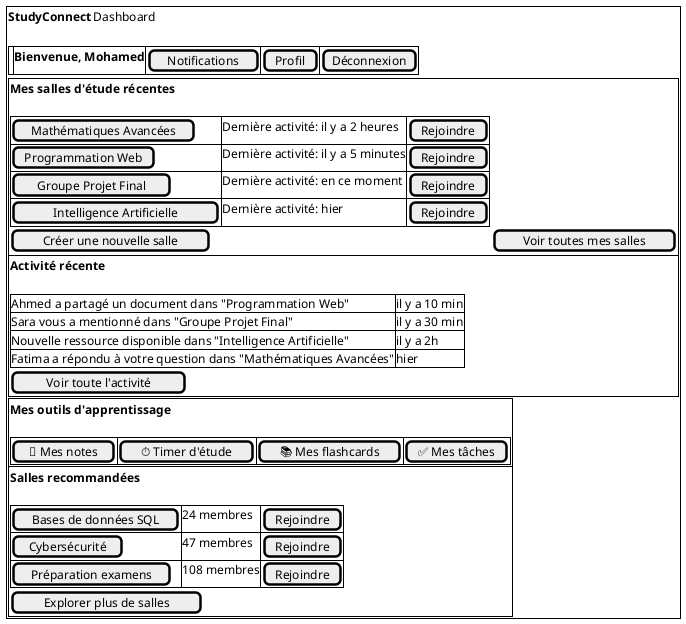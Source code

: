 @startuml chapterIII_ui_dashboard
skinparam backgroundColor white
skinparam handwritten false
skinparam defaultFontName Arial

salt
{
  {+
    {
      <b>StudyConnect | Dashboard
      .
    }
    
    {
      {#
        . | <b>Bienvenue, Mohamed | [Notifications] | [Profil] | [Déconnexion]
      }
    }
    
    {
      {#
        {
          <b>Mes salles d'étude récentes
          .
          {#
            [Mathématiques Avancées] | Dernière activité: il y a 2 heures | [Rejoindre]
            [Programmation Web] | Dernière activité: il y a 5 minutes | [Rejoindre]
            [Groupe Projet Final] | Dernière activité: en ce moment | [Rejoindre]
            [Intelligence Artificielle] | Dernière activité: hier | [Rejoindre]
          }
          [Créer une nouvelle salle] | [Voir toutes mes salles]
        }
        |
        {
          <b>Activité récente
          .
          {#
            Ahmed a partagé un document dans "Programmation Web" | il y a 10 min
            Sara vous a mentionné dans "Groupe Projet Final" | il y a 30 min
            Nouvelle ressource disponible dans "Intelligence Artificielle" | il y a 2h
            Fatima a répondu à votre question dans "Mathématiques Avancées" | hier
          }
          [Voir toute l'activité]
        }
      }
      
      {#
        {
          <b>Mes outils d'apprentissage
          .
          {#
            [📝 Mes notes] | [⏱️ Timer d'étude] | [📚 Mes flashcards] | [✅ Mes tâches]
          }
        }
        |
        {
          <b>Salles recommandées
          .
          {#
            [Bases de données SQL] | 24 membres | [Rejoindre]
            [Cybersécurité] | 47 membres | [Rejoindre]
            [Préparation examens] | 108 membres | [Rejoindre]
          }
          [Explorer plus de salles]
        }
      }
    }
  }
}

@enduml 